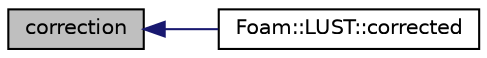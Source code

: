 digraph "correction"
{
  bgcolor="transparent";
  edge [fontname="Helvetica",fontsize="10",labelfontname="Helvetica",labelfontsize="10"];
  node [fontname="Helvetica",fontsize="10",shape=record];
  rankdir="LR";
  Node1 [label="correction",height=0.2,width=0.4,color="black", fillcolor="grey75", style="filled" fontcolor="black"];
  Node1 -> Node2 [dir="back",color="midnightblue",fontsize="10",style="solid",fontname="Helvetica"];
  Node2 [label="Foam::LUST::corrected",height=0.2,width=0.4,color="black",URL="$classFoam_1_1LUST.html#a38c3af2f484a71e2cedacc747beafdfc",tooltip="Return true if this scheme uses an explicit correction. "];
}
